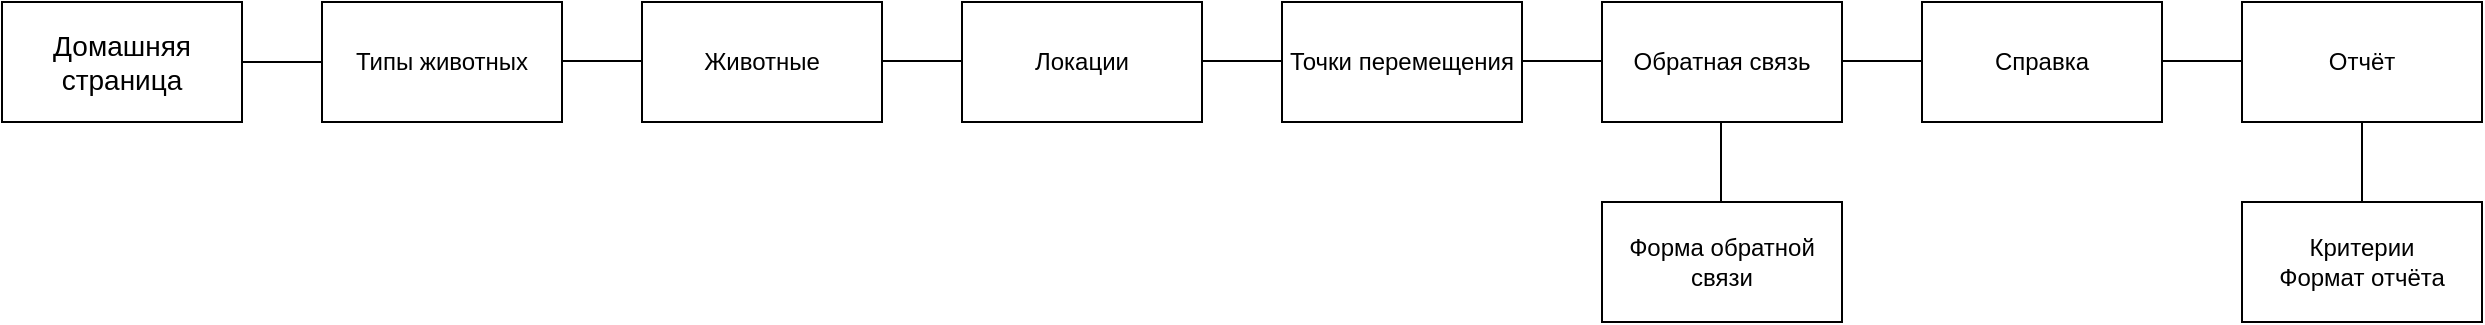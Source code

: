 <mxfile version="21.3.7">
  <diagram name="Страница 1" id="nMRgs3bLhtDG-8_shzr4">
    <mxGraphModel dx="1434" dy="754" grid="1" gridSize="10" guides="1" tooltips="1" connect="1" arrows="1" fold="1" page="1" pageScale="1" pageWidth="827" pageHeight="1169" math="0" shadow="0">
      <root>
        <mxCell id="0" />
        <mxCell id="1" parent="0" />
        <mxCell id="x5-sr8hhguwtfai4uZ6X-1" value="&lt;font style=&quot;font-size: 14px;&quot;&gt;Домашняя страница&lt;br&gt;&lt;/font&gt;" style="rounded=0;whiteSpace=wrap;html=1;" vertex="1" parent="1">
          <mxGeometry x="40" y="280" width="120" height="60" as="geometry" />
        </mxCell>
        <mxCell id="x5-sr8hhguwtfai4uZ6X-2" value="Типы животных" style="rounded=0;whiteSpace=wrap;html=1;" vertex="1" parent="1">
          <mxGeometry x="200" y="280" width="120" height="60" as="geometry" />
        </mxCell>
        <mxCell id="x5-sr8hhguwtfai4uZ6X-3" value="Животные" style="rounded=0;whiteSpace=wrap;html=1;" vertex="1" parent="1">
          <mxGeometry x="360" y="280" width="120" height="60" as="geometry" />
        </mxCell>
        <mxCell id="x5-sr8hhguwtfai4uZ6X-4" value="Локации" style="rounded=0;whiteSpace=wrap;html=1;" vertex="1" parent="1">
          <mxGeometry x="520" y="280" width="120" height="60" as="geometry" />
        </mxCell>
        <mxCell id="x5-sr8hhguwtfai4uZ6X-5" value="Точки перемещения" style="rounded=0;whiteSpace=wrap;html=1;" vertex="1" parent="1">
          <mxGeometry x="680" y="280" width="120" height="60" as="geometry" />
        </mxCell>
        <mxCell id="x5-sr8hhguwtfai4uZ6X-6" value="&lt;div&gt;Обратная связь&lt;/div&gt;" style="rounded=0;whiteSpace=wrap;html=1;" vertex="1" parent="1">
          <mxGeometry x="840" y="280" width="120" height="60" as="geometry" />
        </mxCell>
        <mxCell id="x5-sr8hhguwtfai4uZ6X-7" value="Справка" style="rounded=0;whiteSpace=wrap;html=1;" vertex="1" parent="1">
          <mxGeometry x="1000" y="280" width="120" height="60" as="geometry" />
        </mxCell>
        <mxCell id="x5-sr8hhguwtfai4uZ6X-8" value="Отчёт" style="rounded=0;whiteSpace=wrap;html=1;" vertex="1" parent="1">
          <mxGeometry x="1160" y="280" width="120" height="60" as="geometry" />
        </mxCell>
        <mxCell id="x5-sr8hhguwtfai4uZ6X-9" value="Форма обратной связи" style="rounded=0;whiteSpace=wrap;html=1;" vertex="1" parent="1">
          <mxGeometry x="840" y="380" width="120" height="60" as="geometry" />
        </mxCell>
        <mxCell id="x5-sr8hhguwtfai4uZ6X-10" value="&lt;div&gt;Критерии&lt;/div&gt;&lt;div&gt;Формат отчёта&lt;br&gt;&lt;/div&gt;" style="rounded=0;whiteSpace=wrap;html=1;" vertex="1" parent="1">
          <mxGeometry x="1160" y="380" width="120" height="60" as="geometry" />
        </mxCell>
        <mxCell id="x5-sr8hhguwtfai4uZ6X-12" value="" style="endArrow=none;html=1;rounded=0;exitX=1;exitY=0.5;exitDx=0;exitDy=0;entryX=0;entryY=0.5;entryDx=0;entryDy=0;" edge="1" parent="1" source="x5-sr8hhguwtfai4uZ6X-1" target="x5-sr8hhguwtfai4uZ6X-2">
          <mxGeometry width="50" height="50" relative="1" as="geometry">
            <mxPoint x="710" y="440" as="sourcePoint" />
            <mxPoint x="760" y="390" as="targetPoint" />
          </mxGeometry>
        </mxCell>
        <mxCell id="x5-sr8hhguwtfai4uZ6X-13" value="" style="endArrow=none;html=1;rounded=0;exitX=1;exitY=0.5;exitDx=0;exitDy=0;entryX=0;entryY=0.5;entryDx=0;entryDy=0;" edge="1" parent="1">
          <mxGeometry width="50" height="50" relative="1" as="geometry">
            <mxPoint x="320" y="309.5" as="sourcePoint" />
            <mxPoint x="360" y="309.5" as="targetPoint" />
          </mxGeometry>
        </mxCell>
        <mxCell id="x5-sr8hhguwtfai4uZ6X-16" value="" style="endArrow=none;html=1;rounded=0;exitX=1;exitY=0.5;exitDx=0;exitDy=0;entryX=0;entryY=0.5;entryDx=0;entryDy=0;" edge="1" parent="1">
          <mxGeometry width="50" height="50" relative="1" as="geometry">
            <mxPoint x="480" y="309.5" as="sourcePoint" />
            <mxPoint x="520" y="309.5" as="targetPoint" />
          </mxGeometry>
        </mxCell>
        <mxCell id="x5-sr8hhguwtfai4uZ6X-17" value="" style="endArrow=none;html=1;rounded=0;exitX=1;exitY=0.5;exitDx=0;exitDy=0;entryX=0;entryY=0.5;entryDx=0;entryDy=0;" edge="1" parent="1">
          <mxGeometry width="50" height="50" relative="1" as="geometry">
            <mxPoint x="640" y="309.5" as="sourcePoint" />
            <mxPoint x="680" y="309.5" as="targetPoint" />
          </mxGeometry>
        </mxCell>
        <mxCell id="x5-sr8hhguwtfai4uZ6X-18" value="" style="endArrow=none;html=1;rounded=0;exitX=1;exitY=0.5;exitDx=0;exitDy=0;entryX=0;entryY=0.5;entryDx=0;entryDy=0;" edge="1" parent="1">
          <mxGeometry width="50" height="50" relative="1" as="geometry">
            <mxPoint x="800" y="309.5" as="sourcePoint" />
            <mxPoint x="840" y="309.5" as="targetPoint" />
          </mxGeometry>
        </mxCell>
        <mxCell id="x5-sr8hhguwtfai4uZ6X-19" value="" style="endArrow=none;html=1;rounded=0;exitX=1;exitY=0.5;exitDx=0;exitDy=0;entryX=0;entryY=0.5;entryDx=0;entryDy=0;" edge="1" parent="1">
          <mxGeometry width="50" height="50" relative="1" as="geometry">
            <mxPoint x="960" y="309.5" as="sourcePoint" />
            <mxPoint x="1000" y="309.5" as="targetPoint" />
          </mxGeometry>
        </mxCell>
        <mxCell id="x5-sr8hhguwtfai4uZ6X-21" value="" style="endArrow=none;html=1;rounded=0;exitX=1;exitY=0.5;exitDx=0;exitDy=0;entryX=0;entryY=0.5;entryDx=0;entryDy=0;" edge="1" parent="1">
          <mxGeometry width="50" height="50" relative="1" as="geometry">
            <mxPoint x="1120" y="309.5" as="sourcePoint" />
            <mxPoint x="1160" y="309.5" as="targetPoint" />
          </mxGeometry>
        </mxCell>
        <mxCell id="x5-sr8hhguwtfai4uZ6X-23" value="" style="endArrow=none;html=1;rounded=0;exitX=0.5;exitY=1;exitDx=0;exitDy=0;entryX=0.5;entryY=0;entryDx=0;entryDy=0;" edge="1" parent="1" source="x5-sr8hhguwtfai4uZ6X-8" target="x5-sr8hhguwtfai4uZ6X-10">
          <mxGeometry width="50" height="50" relative="1" as="geometry">
            <mxPoint x="1130" y="319.5" as="sourcePoint" />
            <mxPoint x="1170" y="319.5" as="targetPoint" />
          </mxGeometry>
        </mxCell>
        <mxCell id="x5-sr8hhguwtfai4uZ6X-24" value="" style="endArrow=none;html=1;rounded=0;exitX=0.5;exitY=1;exitDx=0;exitDy=0;entryX=0.5;entryY=0;entryDx=0;entryDy=0;" edge="1" parent="1">
          <mxGeometry width="50" height="50" relative="1" as="geometry">
            <mxPoint x="899.5" y="340" as="sourcePoint" />
            <mxPoint x="899.5" y="380" as="targetPoint" />
          </mxGeometry>
        </mxCell>
      </root>
    </mxGraphModel>
  </diagram>
</mxfile>
